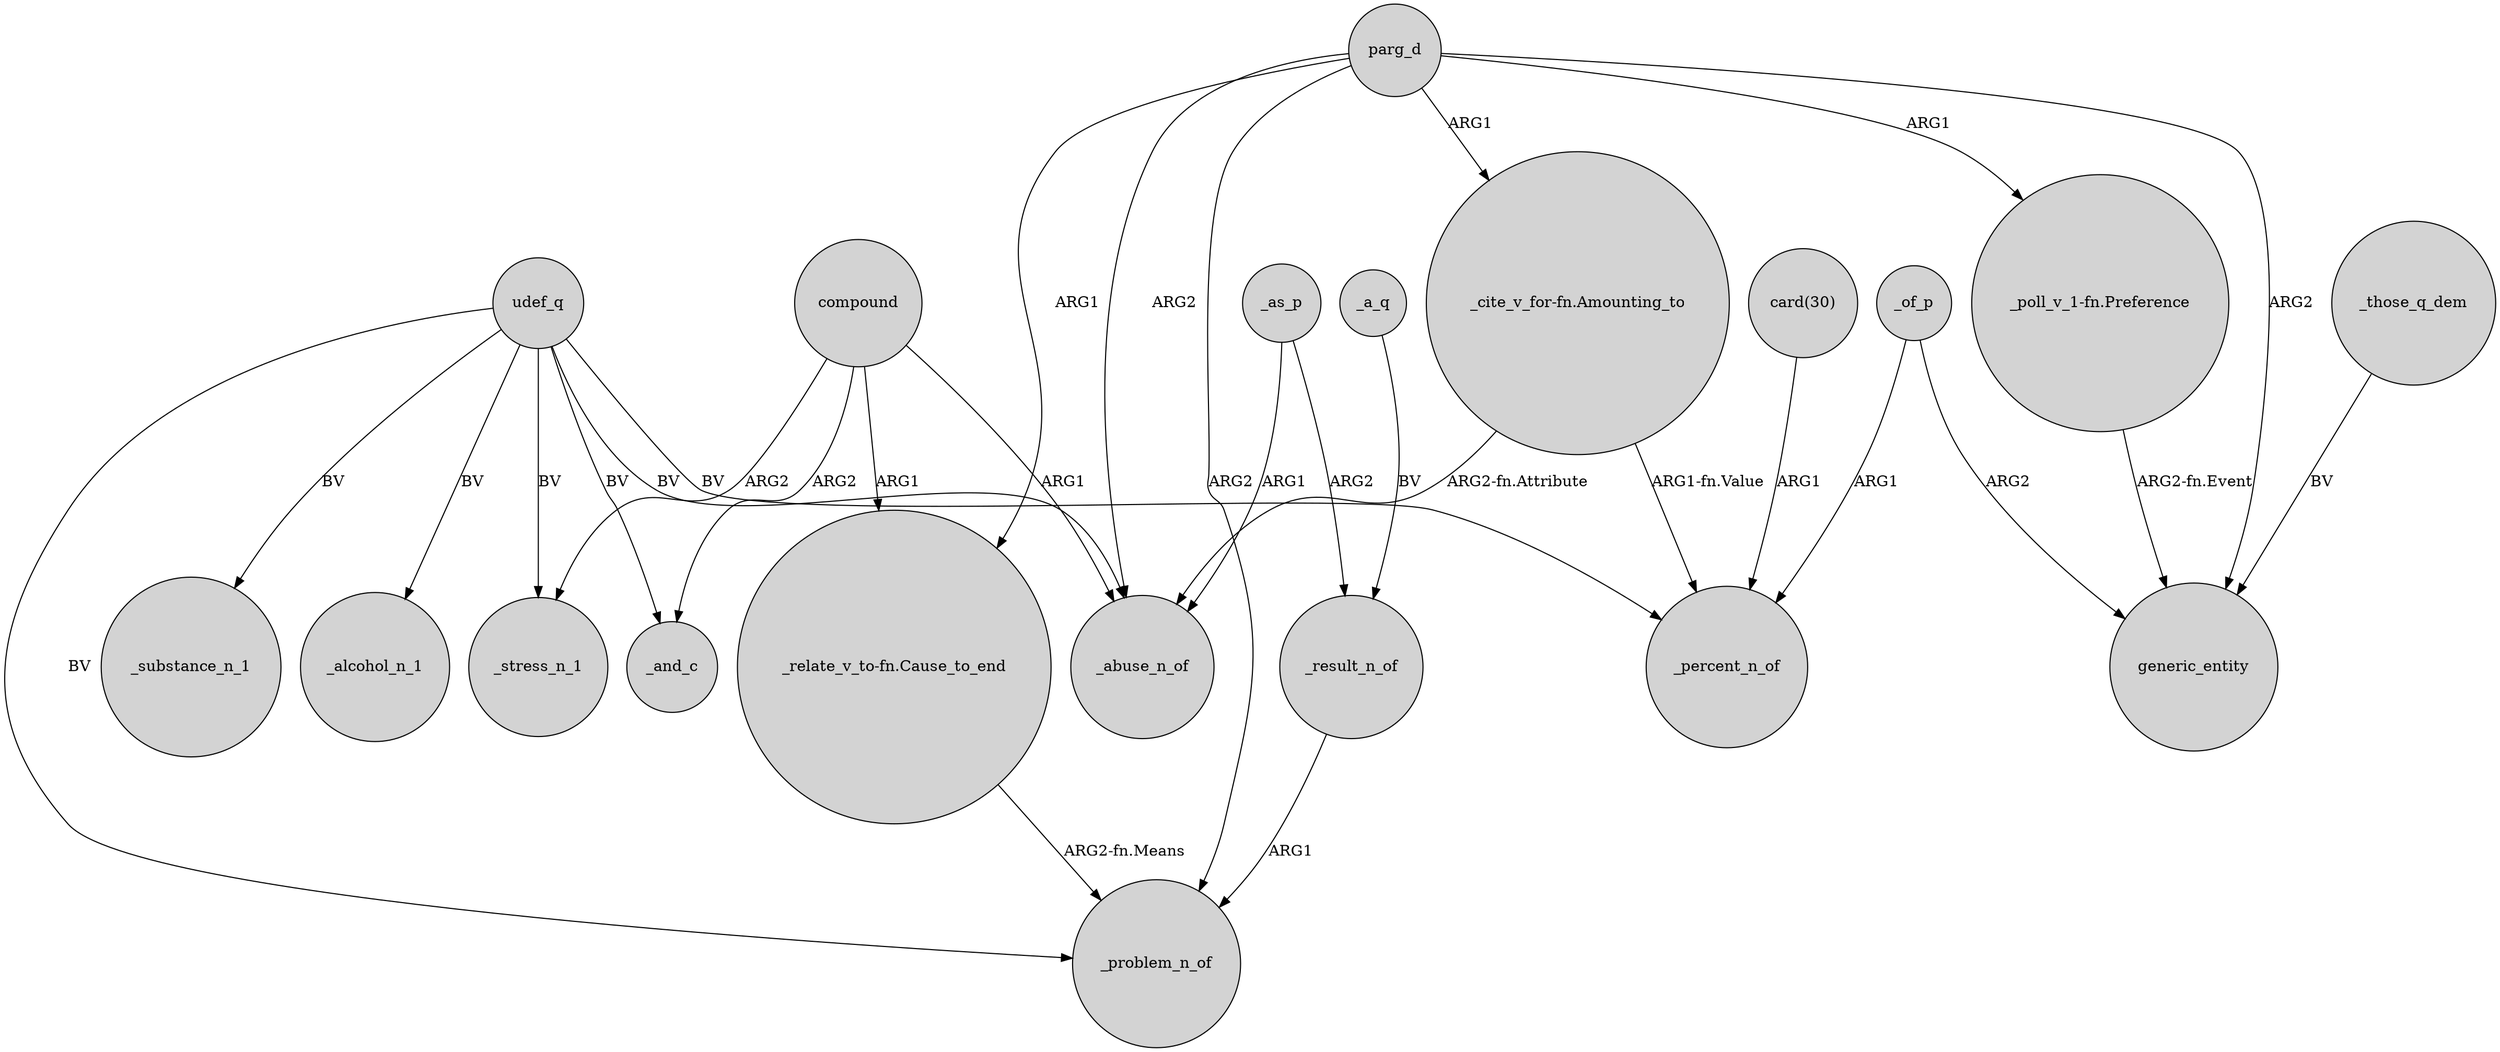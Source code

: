 digraph {
	node [shape=circle style=filled]
	udef_q -> _alcohol_n_1 [label=BV]
	compound -> _abuse_n_of [label=ARG1]
	_those_q_dem -> generic_entity [label=BV]
	udef_q -> _problem_n_of [label=BV]
	compound -> "_relate_v_to-fn.Cause_to_end" [label=ARG1]
	parg_d -> _abuse_n_of [label=ARG2]
	"_poll_v_1-fn.Preference" -> generic_entity [label="ARG2-fn.Event"]
	compound -> _stress_n_1 [label=ARG2]
	udef_q -> _substance_n_1 [label=BV]
	udef_q -> _and_c [label=BV]
	_of_p -> _percent_n_of [label=ARG1]
	compound -> _and_c [label=ARG2]
	"_cite_v_for-fn.Amounting_to" -> _percent_n_of [label="ARG1-fn.Value"]
	_as_p -> _result_n_of [label=ARG2]
	_as_p -> _abuse_n_of [label=ARG1]
	"_relate_v_to-fn.Cause_to_end" -> _problem_n_of [label="ARG2-fn.Means"]
	parg_d -> "_relate_v_to-fn.Cause_to_end" [label=ARG1]
	udef_q -> _percent_n_of [label=BV]
	"card(30)" -> _percent_n_of [label=ARG1]
	_of_p -> generic_entity [label=ARG2]
	udef_q -> _stress_n_1 [label=BV]
	parg_d -> _problem_n_of [label=ARG2]
	_a_q -> _result_n_of [label=BV]
	parg_d -> "_cite_v_for-fn.Amounting_to" [label=ARG1]
	udef_q -> _abuse_n_of [label=BV]
	parg_d -> "_poll_v_1-fn.Preference" [label=ARG1]
	"_cite_v_for-fn.Amounting_to" -> _abuse_n_of [label="ARG2-fn.Attribute"]
	_result_n_of -> _problem_n_of [label=ARG1]
	parg_d -> generic_entity [label=ARG2]
}
